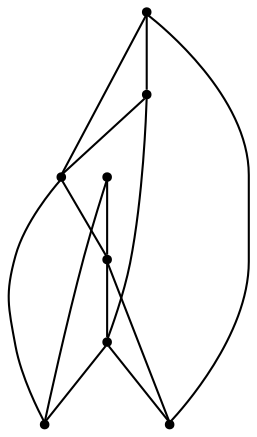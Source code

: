 graph {
  node [shape=point,comment="{\"directed\":false,\"doi\":\"10.1007/978-3-642-25878-7_4\",\"figure\":\"5\"}"]

  v0 [pos="1024.9115954134472,1358.4155167667586"]
  v1 [pos="773.702158992973,1343.663261806401"]
  v2 [pos="985.9419249210789,1155.1935328918523"]
  v3 [pos="954.0406191455196,1276.3378327812316"]
  v4 [pos="897.3062450495933,1196.5761337869922"]
  v5 [pos="758.9420703451725,1128.6914765585402"]
  v6 [pos="891.9247648780379,1243.83481175405"]
  v7 [pos="837.5673832595261,1273.3395760283747"]

  v0 -- v1 [id="-1",pos="1024.9115954134472,1358.4155167667586 773.702158992973,1343.663261806401 773.702158992973,1343.663261806401 773.702158992973,1343.663261806401"]
  v5 -- v7 [id="-2",pos="758.9420703451725,1128.6914765585402 837.5673832595261,1273.3395760283747 837.5673832595261,1273.3395760283747 837.5673832595261,1273.3395760283747"]
  v5 -- v2 [id="-3",pos="758.9420703451725,1128.6914765585402 985.9419249210789,1155.1935328918523 985.9419249210789,1155.1935328918523 985.9419249210789,1155.1935328918523"]
  v1 -- v5 [id="-4",pos="773.702158992973,1343.663261806401 758.9420703451725,1128.6914765585402 758.9420703451725,1128.6914765585402 758.9420703451725,1128.6914765585402"]
  v7 -- v1 [id="-5",pos="837.5673832595261,1273.3395760283747 773.702158992973,1343.663261806401 773.702158992973,1343.663261806401 773.702158992973,1343.663261806401"]
  v6 -- v3 [id="-6",pos="891.9247648780379,1243.83481175405 954.0406191455196,1276.3378327812316 954.0406191455196,1276.3378327812316 954.0406191455196,1276.3378327812316"]
  v6 -- v7 [id="-7",pos="891.9247648780379,1243.83481175405 837.5673832595261,1273.3395760283747 837.5673832595261,1273.3395760283747 837.5673832595261,1273.3395760283747"]
  v6 -- v4 [id="-8",pos="891.9247648780379,1243.83481175405 897.3062450495933,1196.5761337869922 897.3062450495933,1196.5761337869922 897.3062450495933,1196.5761337869922"]
  v4 -- v5 [id="-9",pos="897.3062450495933,1196.5761337869922 758.9420703451725,1128.6914765585402 758.9420703451725,1128.6914765585402 758.9420703451725,1128.6914765585402"]
  v4 -- v3 [id="-10",pos="897.3062450495933,1196.5761337869922 954.0406191455196,1276.3378327812316 954.0406191455196,1276.3378327812316 954.0406191455196,1276.3378327812316"]
  v3 -- v2 [id="-11",pos="954.0406191455196,1276.3378327812316 985.9419249210789,1155.1935328918523 985.9419249210789,1155.1935328918523 985.9419249210789,1155.1935328918523"]
  v3 -- v1 [id="-12",pos="954.0406191455196,1276.3378327812316 773.702158992973,1343.663261806401 773.702158992973,1343.663261806401 773.702158992973,1343.663261806401"]
  v2 -- v0 [id="-13",pos="985.9419249210789,1155.1935328918523 1024.9115954134472,1358.4155167667586 1024.9115954134472,1358.4155167667586 1024.9115954134472,1358.4155167667586"]
}
